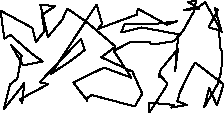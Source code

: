 unitsize(0.001cm);
draw((3140,1401)--(3084,774));
draw((3084,774)--(3084,748));
draw((3084,748)--(3133,1143));
draw((3133,1143)--(2830,775));
draw((2830,775)--(2800,653));
draw((2800,653)--(2801,695));
draw((2801,695)--(2938,543));
draw((2938,543)--(2929,485));
draw((2929,485)--(2630,20));
draw((2630,20)--(2614,195));
draw((2614,195)--(3060,155));
draw((3060,155)--(3017,108));
draw((3017,108)--(3292,152));
draw((3292,152)--(3123,217));
draw((3123,217)--(3162,367));
draw((3162,367)--(3370,791));
draw((3370,791)--(3438,901));
draw((3438,901)--(3938,516));
draw((3938,516)--(3821,147));
draw((3821,147)--(3684,445));
draw((3684,445)--(3595,111));
draw((3595,111)--(3829,513));
draw((3829,513)--(3896,742));
draw((3896,742)--(3918,1088));
draw((3918,1088)--(3876,1165));
draw((3876,1165)--(3858,1472));
draw((3858,1472)--(3675,1522));
draw((3675,1522)--(3834,1827));
draw((3834,1827)--(3782,1865));
draw((3782,1865)--(3904,1444));
draw((3904,1444)--(3611,1968));
draw((3611,1968)--(3515,1892));
draw((3515,1892)--(3245,1828));
draw((3245,1828)--(3507,1851));
draw((3507,1851)--(3317,1966));
draw((3317,1966)--(3453,1998));
draw((3453,1998)--(3417,1808));
draw((3417,1808)--(3220,1454));
draw((3220,1454)--(3058,1276));
draw((3058,1276)--(2698,1221));
draw((2698,1221)--(2639,1239));
draw((2639,1239)--(2642,1269));
draw((2642,1269)--(2312,1270));
draw((2312,1270)--(2000,1110));
draw((2000,1110)--(2310,635));
draw((2310,635)--(1829,812));
draw((1829,812)--(1286,550));
draw((1286,550)--(1538,224));
draw((1538,224)--(1517,266));
draw((1517,266)--(1612,328));
draw((1612,328)--(2372,127));
draw((2372,127)--(2503,352));
draw((2503,352)--(2330,741));
draw((2330,741)--(1782,995));
draw((1782,995)--(2009,1163));
draw((2009,1163)--(2030,1186));
draw((2030,1186)--(1526,1612));
draw((1526,1612)--(1182,1853));
draw((1182,1853)--(1090,1652));
draw((1090,1652)--(839,1355));
draw((839,1355)--(706,1925));
draw((706,1925)--(962,1895));
draw((962,1895)--(731,1741));
draw((731,1741)--(782,1462));
draw((782,1462)--(627,1261));
draw((627,1261)--(563,1513));
draw((563,1513)--(3,1817));
draw((3,1817)--(71,1323));
draw((71,1323)--(177,1390));
draw((177,1390)--(556,1056));
draw((556,1056)--(749,920));
draw((749,920)--(399,850));
draw((399,850)--(193,1210));
draw((193,1210)--(376,1018));
draw((376,1018)--(298,615));
draw((298,615)--(171,514));
draw((171,514)--(61,81));
draw((61,81)--(380,478));
draw((380,478)--(422,542));
draw((422,542)--(387,190));
draw((387,190)--(347,252));
draw((347,252)--(468,319));
draw((468,319)--(844,520));
draw((844,520)--(694,552));
draw((694,552)--(1423,1322));
draw((1423,1322)--(1490,1123));
draw((1490,1123)--(1213,910));
draw((1213,910)--(896,705));
draw((896,705)--(1697,1924));
draw((1697,1924)--(1794,1589));
draw((1794,1589)--(1729,1498));
draw((1729,1498)--(2408,1747));
draw((2408,1747)--(2426,1851));
draw((2426,1851)--(2937,1568));
draw((2937,1568)--(3114,1629));
draw((3114,1629)--(2741,1583));
draw((2741,1583)--(2191,1579));
draw((2191,1579)--(2132,1432));
draw((2132,1432)--(2489,1520));
draw((2489,1520)--(3140,1401));
